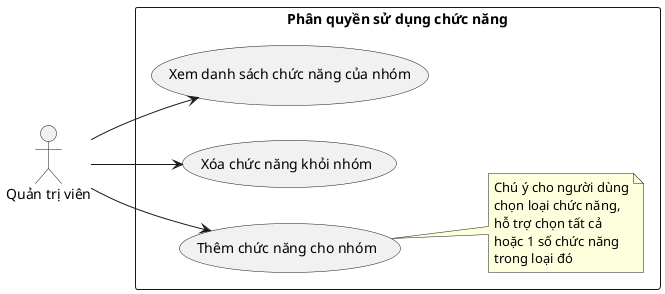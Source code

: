 @startuml notification
left to right direction
skinparam packageStyle rectangle

actor "Quản trị viên" as Admin

rectangle "Phân quyền sử dụng chức năng" {
    usecase "Xem danh sách chức năng của nhóm" as UC1
    usecase "Xóa chức năng khỏi nhóm" as UC2
    usecase "Thêm chức năng cho nhóm" as UC3

    note right of UC3
        Chú ý cho người dùng
        chọn loại chức năng,
        hỗ trợ chọn tất cả
        hoặc 1 số chức năng
        trong loại đó
    end note

    Admin --> UC1
    Admin --> UC2
    Admin --> UC3
}
@enduml 